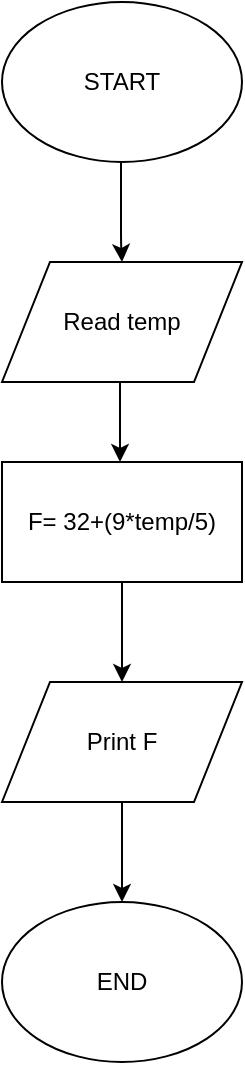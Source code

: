 <mxfile version="11.3.0" type="github" pages="1"><diagram id="4XZuSmr9jqSwR4VO1M5c" name="Page-1"><mxGraphModel dx="868" dy="433" grid="1" gridSize="10" guides="1" tooltips="1" connect="1" arrows="1" fold="1" page="1" pageScale="1" pageWidth="850" pageHeight="1100" math="0" shadow="0"><root><mxCell id="0"/><mxCell id="1" parent="0"/><mxCell id="6pl3PifMCuGe8zXoepbM-2" value="START" style="ellipse;whiteSpace=wrap;html=1;" vertex="1" parent="1"><mxGeometry x="340" y="20" width="120" height="80" as="geometry"/></mxCell><mxCell id="6pl3PifMCuGe8zXoepbM-3" value="" style="endArrow=classic;html=1;" edge="1" parent="1"><mxGeometry width="50" height="50" relative="1" as="geometry"><mxPoint x="399.5" y="100" as="sourcePoint"/><mxPoint x="400" y="150" as="targetPoint"/><Array as="points"><mxPoint x="399.5" y="140"/></Array></mxGeometry></mxCell><mxCell id="6pl3PifMCuGe8zXoepbM-4" value="Read temp" style="shape=parallelogram;perimeter=parallelogramPerimeter;whiteSpace=wrap;html=1;" vertex="1" parent="1"><mxGeometry x="340" y="150" width="120" height="60" as="geometry"/></mxCell><mxCell id="6pl3PifMCuGe8zXoepbM-5" value="" style="endArrow=classic;html=1;" edge="1" parent="1"><mxGeometry width="50" height="50" relative="1" as="geometry"><mxPoint x="399" y="210" as="sourcePoint"/><mxPoint x="399" y="250" as="targetPoint"/></mxGeometry></mxCell><mxCell id="6pl3PifMCuGe8zXoepbM-6" value="F= 32+(9*temp/5)" style="rounded=0;whiteSpace=wrap;html=1;" vertex="1" parent="1"><mxGeometry x="340" y="250" width="120" height="60" as="geometry"/></mxCell><mxCell id="6pl3PifMCuGe8zXoepbM-7" value="" style="endArrow=classic;html=1;" edge="1" parent="1"><mxGeometry width="50" height="50" relative="1" as="geometry"><mxPoint x="400" y="310" as="sourcePoint"/><mxPoint x="400" y="360" as="targetPoint"/></mxGeometry></mxCell><mxCell id="6pl3PifMCuGe8zXoepbM-9" value="Print F" style="shape=parallelogram;perimeter=parallelogramPerimeter;whiteSpace=wrap;html=1;" vertex="1" parent="1"><mxGeometry x="340" y="360" width="120" height="60" as="geometry"/></mxCell><mxCell id="6pl3PifMCuGe8zXoepbM-11" value="" style="endArrow=classic;html=1;" edge="1" parent="1" target="6pl3PifMCuGe8zXoepbM-12"><mxGeometry width="50" height="50" relative="1" as="geometry"><mxPoint x="400" y="420" as="sourcePoint"/><mxPoint x="400" y="472" as="targetPoint"/></mxGeometry></mxCell><mxCell id="6pl3PifMCuGe8zXoepbM-12" value="END" style="ellipse;whiteSpace=wrap;html=1;" vertex="1" parent="1"><mxGeometry x="340" y="470" width="120" height="80" as="geometry"/></mxCell></root></mxGraphModel></diagram></mxfile>